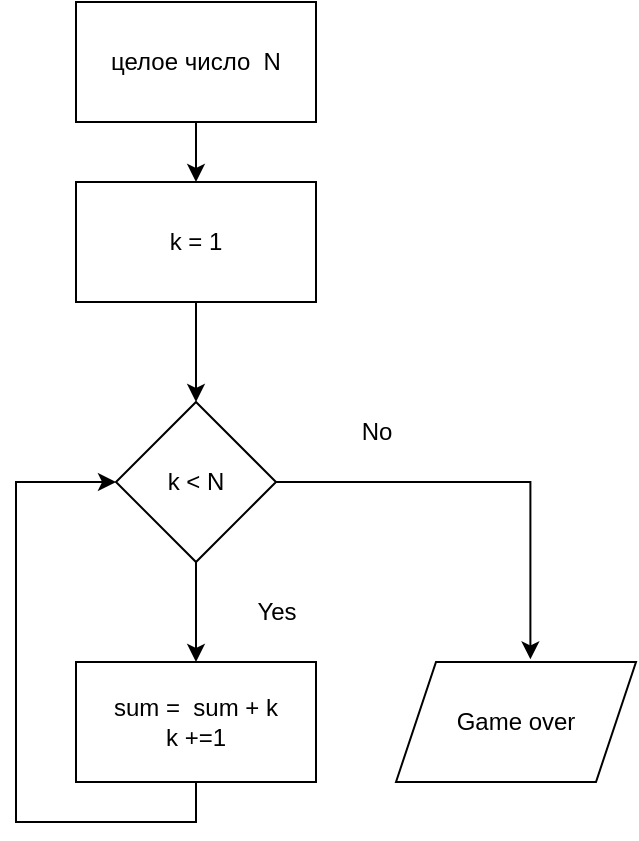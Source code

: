 <mxfile version="20.7.4"><diagram id="wazdZlT8Q6V0sETZ7M-B" name="Страница 1"><mxGraphModel dx="544" dy="821" grid="1" gridSize="10" guides="1" tooltips="1" connect="1" arrows="1" fold="1" page="1" pageScale="1" pageWidth="827" pageHeight="1169" math="0" shadow="0"><root><mxCell id="0"/><mxCell id="1" parent="0"/><mxCell id="pFB_qamgN0h3sqTSXd60-14" style="edgeStyle=orthogonalEdgeStyle;rounded=0;orthogonalLoop=1;jettySize=auto;html=1;exitX=0.5;exitY=1;exitDx=0;exitDy=0;entryX=0.5;entryY=0;entryDx=0;entryDy=0;" parent="1" source="pFB_qamgN0h3sqTSXd60-1" target="pFB_qamgN0h3sqTSXd60-2" edge="1"><mxGeometry relative="1" as="geometry"/></mxCell><mxCell id="pFB_qamgN0h3sqTSXd60-1" value="целое число &amp;nbsp;N" style="rounded=0;whiteSpace=wrap;html=1;" parent="1" vertex="1"><mxGeometry x="210" y="90" width="120" height="60" as="geometry"/></mxCell><mxCell id="pFB_qamgN0h3sqTSXd60-9" style="edgeStyle=orthogonalEdgeStyle;rounded=0;orthogonalLoop=1;jettySize=auto;html=1;exitX=0.5;exitY=1;exitDx=0;exitDy=0;entryX=0.5;entryY=0;entryDx=0;entryDy=0;" parent="1" source="pFB_qamgN0h3sqTSXd60-2" target="pFB_qamgN0h3sqTSXd60-3" edge="1"><mxGeometry relative="1" as="geometry"><mxPoint x="269.667" y="280" as="targetPoint"/></mxGeometry></mxCell><mxCell id="pFB_qamgN0h3sqTSXd60-2" value="k = 1" style="rounded=0;whiteSpace=wrap;html=1;" parent="1" vertex="1"><mxGeometry x="210" y="180" width="120" height="60" as="geometry"/></mxCell><mxCell id="pFB_qamgN0h3sqTSXd60-8" style="edgeStyle=orthogonalEdgeStyle;rounded=0;orthogonalLoop=1;jettySize=auto;html=1;exitX=0.5;exitY=1;exitDx=0;exitDy=0;entryX=0.5;entryY=0;entryDx=0;entryDy=0;" parent="1" source="pFB_qamgN0h3sqTSXd60-3" target="pFB_qamgN0h3sqTSXd60-4" edge="1"><mxGeometry relative="1" as="geometry"/></mxCell><mxCell id="pFB_qamgN0h3sqTSXd60-12" style="edgeStyle=orthogonalEdgeStyle;rounded=0;orthogonalLoop=1;jettySize=auto;html=1;exitX=1;exitY=0.5;exitDx=0;exitDy=0;entryX=0.56;entryY=-0.022;entryDx=0;entryDy=0;entryPerimeter=0;" parent="1" source="pFB_qamgN0h3sqTSXd60-3" target="pFB_qamgN0h3sqTSXd60-11" edge="1"><mxGeometry relative="1" as="geometry"/></mxCell><mxCell id="pFB_qamgN0h3sqTSXd60-3" value="k &amp;lt; N" style="rhombus;whiteSpace=wrap;html=1;" parent="1" vertex="1"><mxGeometry x="230" y="290" width="80" height="80" as="geometry"/></mxCell><mxCell id="pFB_qamgN0h3sqTSXd60-10" style="edgeStyle=orthogonalEdgeStyle;rounded=0;orthogonalLoop=1;jettySize=auto;html=1;exitX=0.5;exitY=1;exitDx=0;exitDy=0;entryX=0;entryY=0.5;entryDx=0;entryDy=0;" parent="1" source="pFB_qamgN0h3sqTSXd60-4" target="pFB_qamgN0h3sqTSXd60-3" edge="1"><mxGeometry relative="1" as="geometry"><mxPoint x="190" y="320" as="targetPoint"/><Array as="points"><mxPoint x="270" y="500"/><mxPoint x="180" y="500"/><mxPoint x="180" y="330"/></Array></mxGeometry></mxCell><mxCell id="pFB_qamgN0h3sqTSXd60-4" value="sum = &amp;nbsp;sum + k&lt;br&gt;k +=1" style="rounded=0;whiteSpace=wrap;html=1;" parent="1" vertex="1"><mxGeometry x="210" y="420" width="120" height="60" as="geometry"/></mxCell><mxCell id="pFB_qamgN0h3sqTSXd60-6" value="Yes" style="text;html=1;align=center;verticalAlign=middle;resizable=0;points=[];autosize=1;strokeColor=none;fillColor=none;" parent="1" vertex="1"><mxGeometry x="290" y="380" width="40" height="30" as="geometry"/></mxCell><mxCell id="pFB_qamgN0h3sqTSXd60-11" value="Game over" style="shape=parallelogram;perimeter=parallelogramPerimeter;whiteSpace=wrap;html=1;fixedSize=1;" parent="1" vertex="1"><mxGeometry x="370" y="420" width="120" height="60" as="geometry"/></mxCell><mxCell id="pFB_qamgN0h3sqTSXd60-13" value="No" style="text;html=1;align=center;verticalAlign=middle;resizable=0;points=[];autosize=1;strokeColor=none;fillColor=none;" parent="1" vertex="1"><mxGeometry x="340" y="290" width="40" height="30" as="geometry"/></mxCell></root></mxGraphModel></diagram></mxfile>